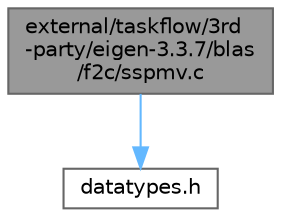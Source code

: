 digraph "external/taskflow/3rd-party/eigen-3.3.7/blas/f2c/sspmv.c"
{
 // LATEX_PDF_SIZE
  bgcolor="transparent";
  edge [fontname=Helvetica,fontsize=10,labelfontname=Helvetica,labelfontsize=10];
  node [fontname=Helvetica,fontsize=10,shape=box,height=0.2,width=0.4];
  Node1 [id="Node000001",label="external/taskflow/3rd\l-party/eigen-3.3.7/blas\l/f2c/sspmv.c",height=0.2,width=0.4,color="gray40", fillcolor="grey60", style="filled", fontcolor="black",tooltip=" "];
  Node1 -> Node2 [id="edge1_Node000001_Node000002",color="steelblue1",style="solid",tooltip=" "];
  Node2 [id="Node000002",label="datatypes.h",height=0.2,width=0.4,color="grey40", fillcolor="white", style="filled",URL="$datatypes_8h.html",tooltip=" "];
}
